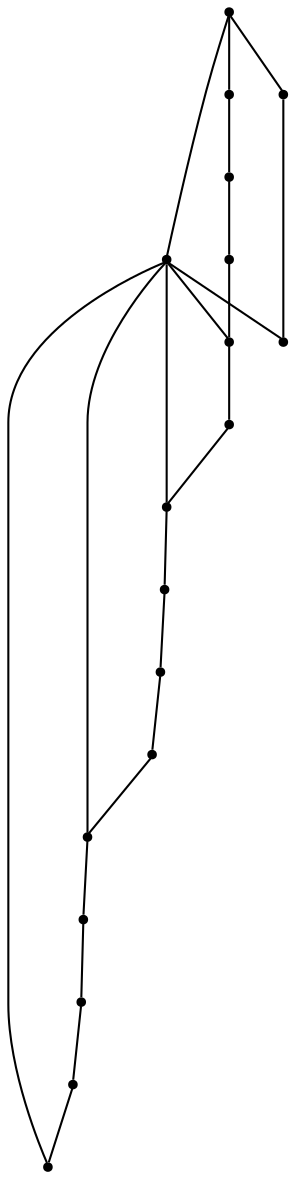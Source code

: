 graph {
  node [shape=point,comment="{\"directed\":false,\"doi\":\"10.4230/LIPIcs.GD.2024.30\",\"figure\":\"16 (2)\"}"]

  v0 [pos="901.0485583054325,2474.6695369987347"]
  v1 [pos="895.3637294189009,2506.9165757907012"]
  v2 [pos="895.3637294189009,2442.4268216843184"]
  v3 [pos="878.9841850232369,2535.2717218208027"]
  v4 [pos="878.9841850232369,2414.0676064988756"]
  v5 [pos="853.9022544545771,2556.318410535494"]
  v6 [pos="853.9022544545771,2393.0209177841843"]
  v7 [pos="823.1271639491102,2567.5187606127693"]
  v8 [pos="718.1315096879914,2442.4268216843184"]
  v9 [pos="759.5971183795513,2393.0209177841843"]
  v10 [pos="823.1229666260706,2381.8246368622504"]
  v11 [pos="789.8971482318982,2567.5187606127693"]
  v12 [pos="759.5971183795513,2556.318410535494"]
  v13 [pos="790.3764698038614,2381.8246368622504"]
  v14 [pos="734.5110540836554,2535.2717218208027"]
  v15 [pos="734.5110540836555,2414.0676064988756"]
  v16 [pos="718.1315096879914,2506.9165757907012"]
  v17 [pos="712.4508145286959,2474.6695369987347"]

  v0 -- v1 [id="-1",pos="901.0485583054325,2474.6695369987347 895.3637294189009,2506.9165757907012 895.3637294189009,2506.9165757907012 895.3637294189009,2506.9165757907012"]
  v17 -- v8 [id="-2",pos="712.4508145286959,2474.6695369987347 718.1315096879914,2442.4268216843184 718.1315096879914,2442.4268216843184 718.1315096879914,2442.4268216843184"]
  v16 -- v17 [id="-3",pos="718.1315096879914,2506.9165757907012 712.4508145286959,2474.6695369987347 712.4508145286959,2474.6695369987347 712.4508145286959,2474.6695369987347"]
  v8 -- v15 [id="-4",pos="718.1315096879914,2442.4268216843184 734.5110540836555,2414.0676064988756 734.5110540836555,2414.0676064988756 734.5110540836555,2414.0676064988756"]
  v14 -- v16 [id="-5",pos="734.5110540836554,2535.2717218208027 718.1315096879914,2506.9165757907012 718.1315096879914,2506.9165757907012 718.1315096879914,2506.9165757907012"]
  v15 -- v9 [id="-6",pos="734.5110540836555,2414.0676064988756 759.5971183795513,2393.0209177841843 759.5971183795513,2393.0209177841843 759.5971183795513,2393.0209177841843"]
  v12 -- v5 [id="-7",pos="759.5971183795513,2556.318410535494 853.9022544545771,2556.318410535494 853.9022544545771,2556.318410535494 853.9022544545771,2556.318410535494"]
  v12 -- v11 [id="-8",pos="759.5971183795513,2556.318410535494 789.8971482318982,2567.5187606127693 789.8971482318982,2567.5187606127693 789.8971482318982,2567.5187606127693"]
  v11 -- v7 [id="-9",pos="789.8971482318982,2567.5187606127693 823.1271639491102,2567.5187606127693 823.1271639491102,2567.5187606127693 823.1271639491102,2567.5187606127693"]
  v12 -- v14 [id="-10",pos="759.5971183795513,2556.318410535494 734.5110540836554,2535.2717218208027 734.5110540836554,2535.2717218208027 734.5110540836554,2535.2717218208027"]
  v9 -- v13 [id="-11",pos="759.5971183795513,2393.0209177841843 790.3764698038614,2381.8246368622504 790.3764698038614,2381.8246368622504 790.3764698038614,2381.8246368622504"]
  v13 -- v10 [id="-14",pos="790.3764698038614,2381.8246368622504 823.1229666260706,2381.8246368622504 823.1229666260706,2381.8246368622504 823.1229666260706,2381.8246368622504"]
  v10 -- v6 [id="-19",pos="823.1229666260706,2381.8246368622504 853.9022544545771,2393.0209177841843 853.9022544545771,2393.0209177841843 853.9022544545771,2393.0209177841843"]
  v5 -- v4 [id="-20",pos="853.9022544545771,2556.318410535494 878.9841850232369,2414.0676064988756 878.9841850232369,2414.0676064988756 878.9841850232369,2414.0676064988756"]
  v5 -- v3 [id="-21",pos="853.9022544545771,2556.318410535494 878.9841850232369,2535.2717218208027 878.9841850232369,2535.2717218208027 878.9841850232369,2535.2717218208027"]
  v5 -- v9 [id="-22",pos="853.9022544545771,2556.318410535494 759.5971183795513,2393.0209177841843 759.5971183795513,2393.0209177841843 759.5971183795513,2393.0209177841843"]
  v5 -- v8 [id="-23",pos="853.9022544545771,2556.318410535494 718.1315096879914,2442.4268216843184 718.1315096879914,2442.4268216843184 718.1315096879914,2442.4268216843184"]
  v5 -- v7 [id="-24",pos="853.9022544545771,2556.318410535494 823.1271639491102,2567.5187606127693 823.1271639491102,2567.5187606127693 823.1271639491102,2567.5187606127693"]
  v6 -- v4 [id="-26",pos="853.9022544545771,2393.0209177841843 878.9841850232369,2414.0676064988756 878.9841850232369,2414.0676064988756 878.9841850232369,2414.0676064988756"]
  v4 -- v2 [id="-28",pos="878.9841850232369,2414.0676064988756 895.3637294189009,2442.4268216843184 895.3637294189009,2442.4268216843184 895.3637294189009,2442.4268216843184"]
  v1 -- v3 [id="-29",pos="895.3637294189009,2506.9165757907012 878.9841850232369,2535.2717218208027 878.9841850232369,2535.2717218208027 878.9841850232369,2535.2717218208027"]
  v2 -- v0 [id="-30",pos="895.3637294189009,2442.4268216843184 901.0485583054325,2474.6695369987347 901.0485583054325,2474.6695369987347 901.0485583054325,2474.6695369987347"]
}